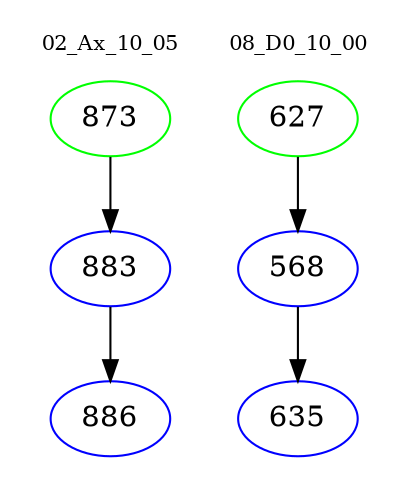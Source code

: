digraph{
subgraph cluster_0 {
color = white
label = "02_Ax_10_05";
fontsize=10;
T0_873 [label="873", color="green"]
T0_873 -> T0_883 [color="black"]
T0_883 [label="883", color="blue"]
T0_883 -> T0_886 [color="black"]
T0_886 [label="886", color="blue"]
}
subgraph cluster_1 {
color = white
label = "08_D0_10_00";
fontsize=10;
T1_627 [label="627", color="green"]
T1_627 -> T1_568 [color="black"]
T1_568 [label="568", color="blue"]
T1_568 -> T1_635 [color="black"]
T1_635 [label="635", color="blue"]
}
}
